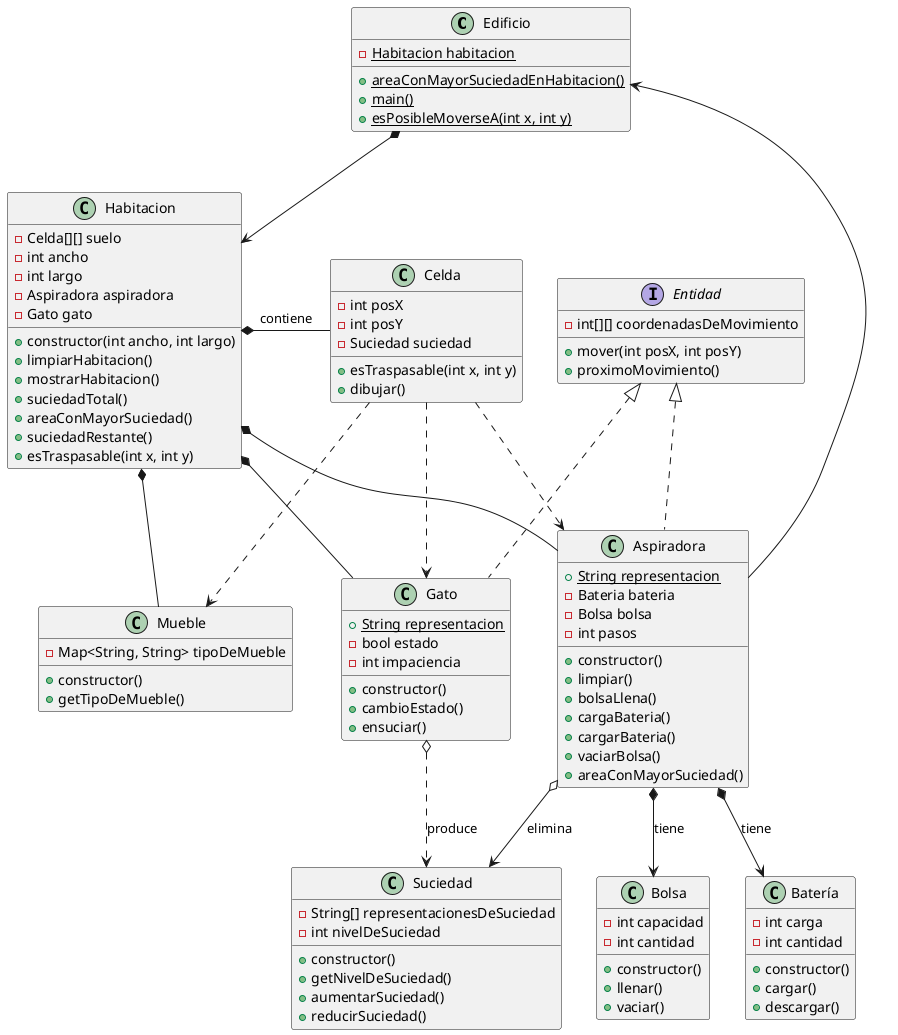 @startuml
scale 1
class Edificio
{
    - {static} Habitacion habitacion
    + {static} areaConMayorSuciedadEnHabitacion()
    + {static} main()
    + {static} esPosibleMoverseA(int x, int y)
}
class Habitacion
{
    - Celda[][] suelo
    - int ancho
    - int largo
    - Aspiradora aspiradora
    - Gato gato
    + constructor(int ancho, int largo)
    + limpiarHabitacion()
    + mostrarHabitacion()
    + suciedadTotal()
    + areaConMayorSuciedad()
    + suciedadRestante()
    + esTraspasable(int x, int y)
}

class Celda{
    - int posX
    - int posY
    - Suciedad suciedad
    + esTraspasable(int x, int y)
    + dibujar()
}

interface Entidad {
    - int[][] coordenadasDeMovimiento
    + mover(int posX, int posY)
    + proximoMovimiento()
}
class Aspiradora implements Entidad{
    + {static} String representacion
    - Bateria bateria
    - Bolsa bolsa
    - int pasos
    + constructor()
    + limpiar()
    + bolsaLlena()
    + cargaBateria()
    + cargarBateria()
    + vaciarBolsa()
    + areaConMayorSuciedad()
}

class Gato implements Entidad{
    + {static} String representacion
    - bool estado
    - int impaciencia
    + constructor()
    + cambioEstado()
    + ensuciar()
}
class Mueble{
    - Map<String, String> tipoDeMueble
    + constructor()
    + getTipoDeMueble()
}

class Suciedad {
    - String[] representacionesDeSuciedad
    - int nivelDeSuciedad
    + constructor()
    + getNivelDeSuciedad()
    + aumentarSuciedad()
    + reducirSuciedad()
}

class Batería{
    - int carga
    - int cantidad
    + constructor()
    + cargar()
    + descargar()
}

class Bolsa{
    - int capacidad
    - int cantidad
    + constructor()
    + llenar()
    + vaciar()
}


Edificio *--> Habitacion

Habitacion *-r- Celda : contiene
Habitacion *-- Mueble
Habitacion *-- Gato
Habitacion *-- Aspiradora

Celda ..> Aspiradora
Celda ..> Gato
Celda ..> Mueble

Aspiradora o--> Suciedad : elimina
Aspiradora *-d-> Bolsa : tiene
Aspiradora *-d-> Batería : tiene
Aspiradora -u-> Edificio


Gato o..> Suciedad : produce

@enduml
